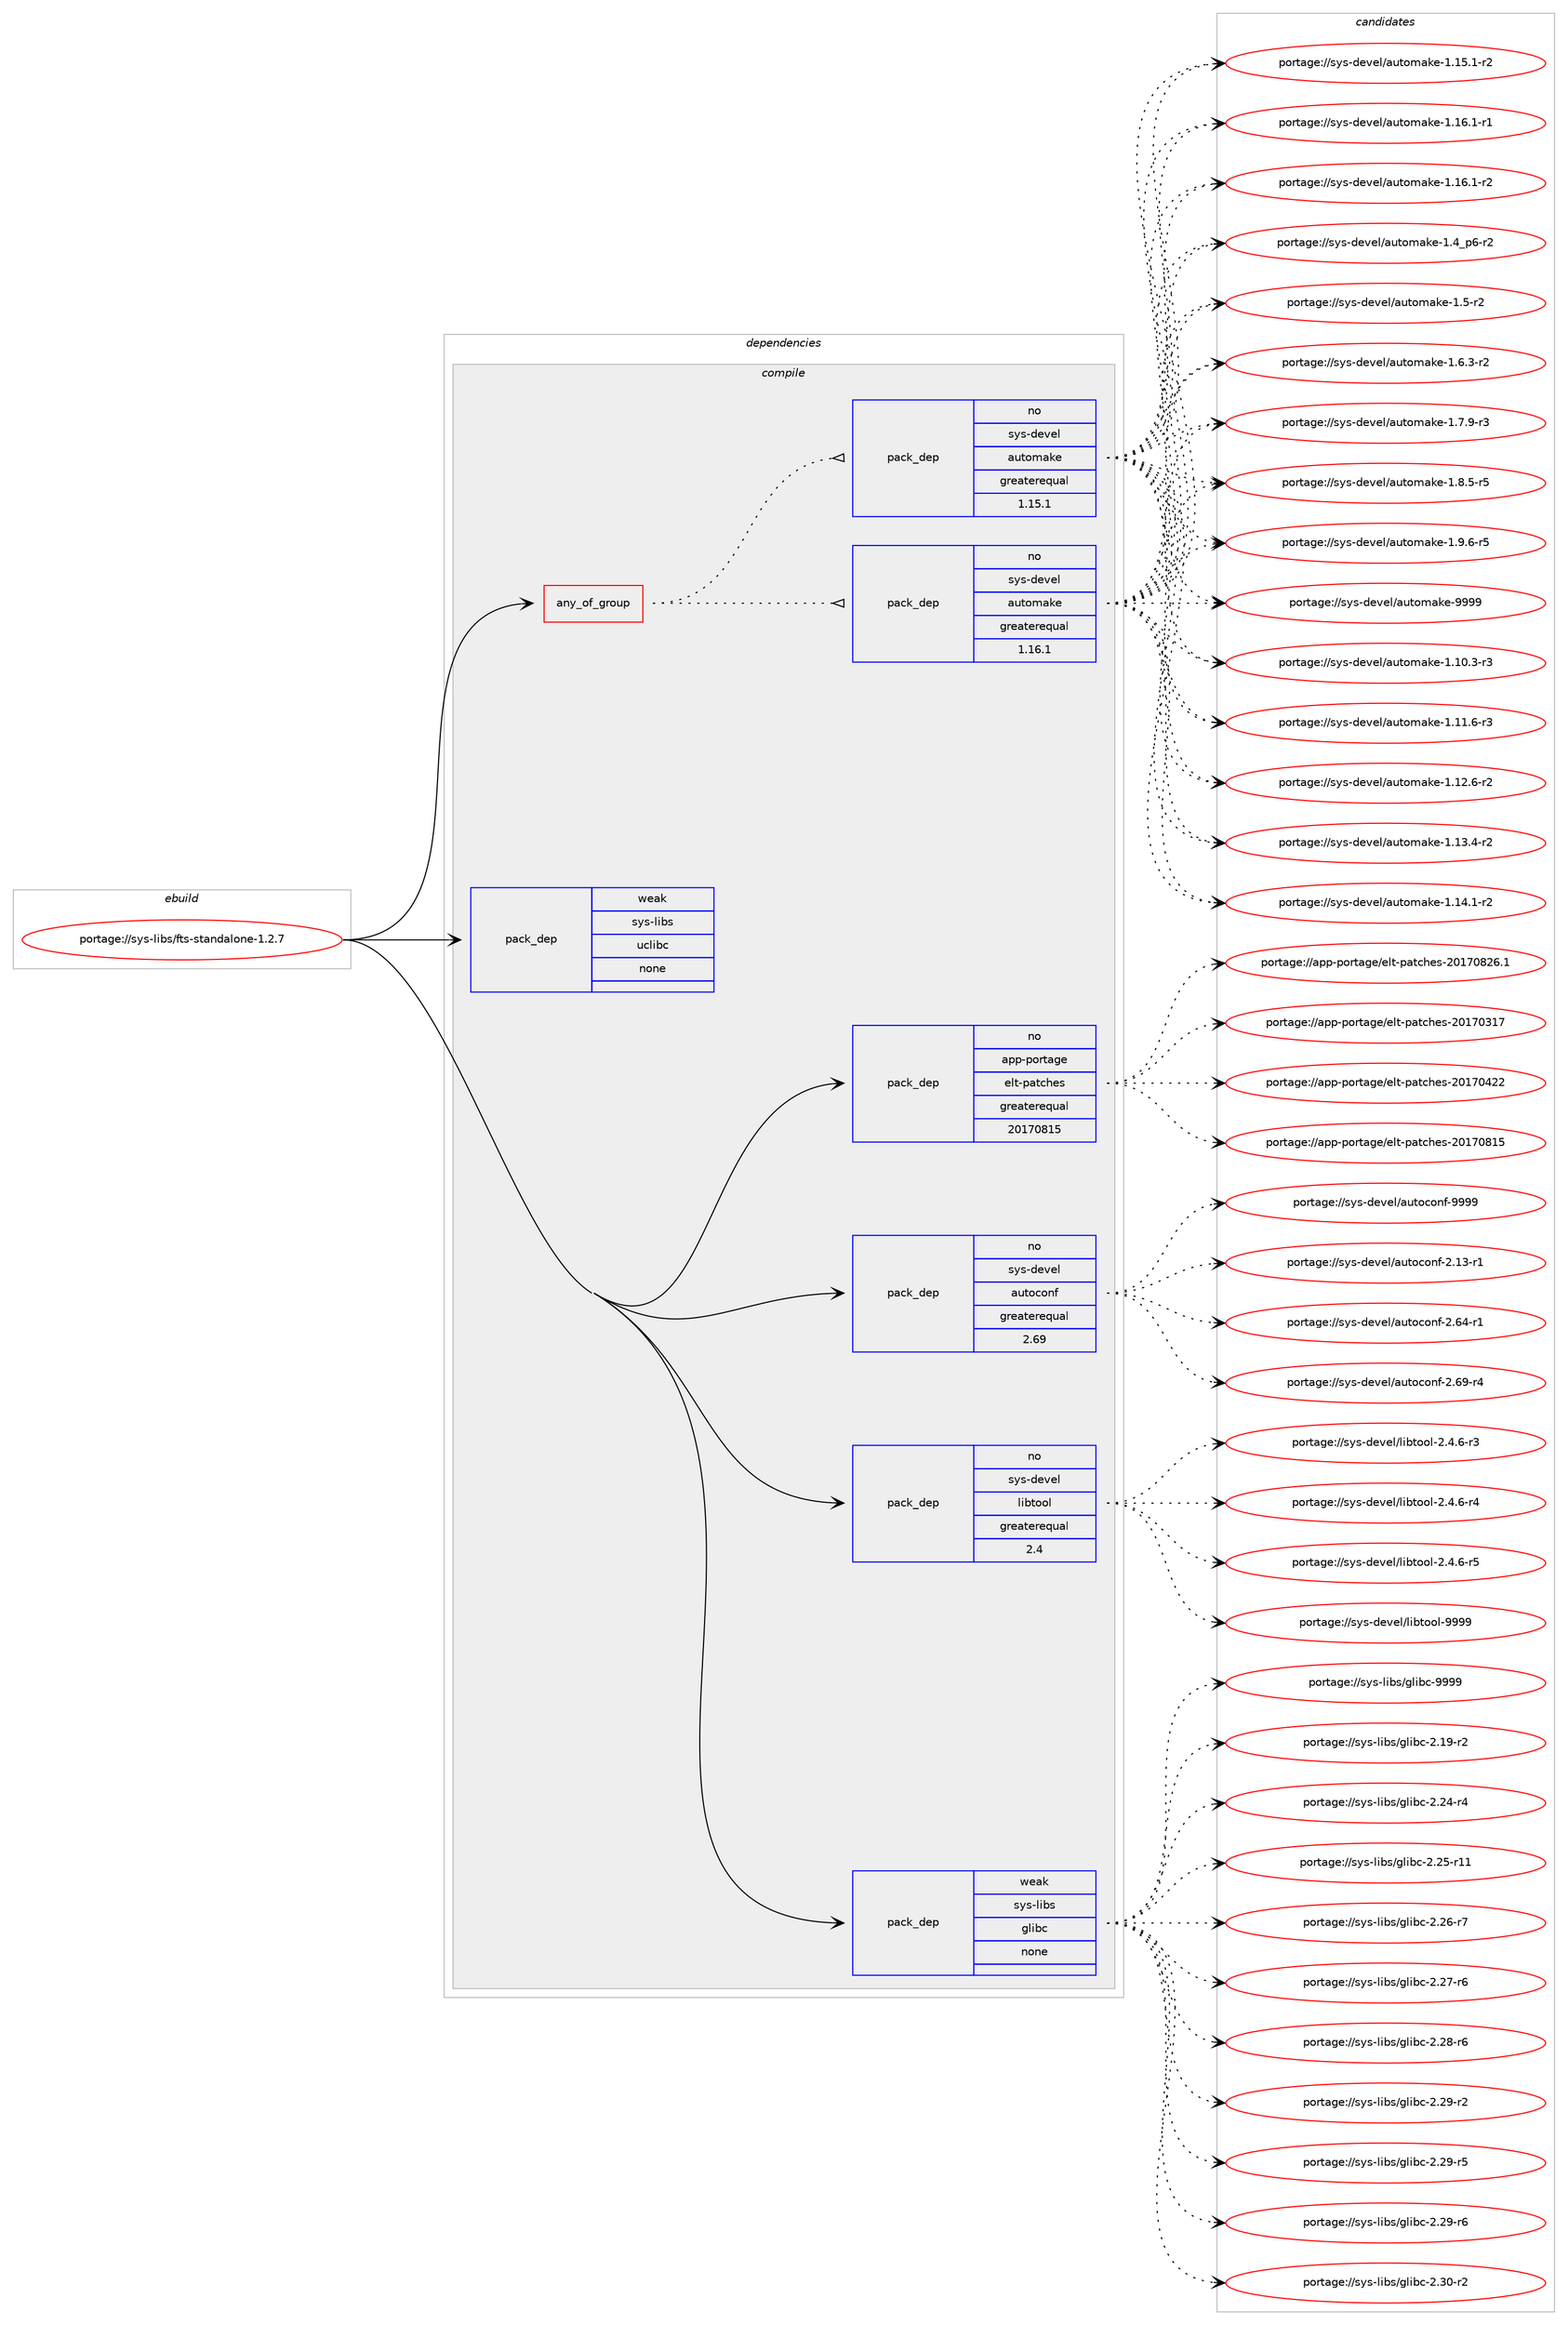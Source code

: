 digraph prolog {

# *************
# Graph options
# *************

newrank=true;
concentrate=true;
compound=true;
graph [rankdir=LR,fontname=Helvetica,fontsize=10,ranksep=1.5];#, ranksep=2.5, nodesep=0.2];
edge  [arrowhead=vee];
node  [fontname=Helvetica,fontsize=10];

# **********
# The ebuild
# **********

subgraph cluster_leftcol {
color=gray;
rank=same;
label=<<i>ebuild</i>>;
id [label="portage://sys-libs/fts-standalone-1.2.7", color=red, width=4, href="../sys-libs/fts-standalone-1.2.7.svg"];
}

# ****************
# The dependencies
# ****************

subgraph cluster_midcol {
color=gray;
label=<<i>dependencies</i>>;
subgraph cluster_compile {
fillcolor="#eeeeee";
style=filled;
label=<<i>compile</i>>;
subgraph any6986 {
dependency430195 [label=<<TABLE BORDER="0" CELLBORDER="1" CELLSPACING="0" CELLPADDING="4"><TR><TD CELLPADDING="10">any_of_group</TD></TR></TABLE>>, shape=none, color=red];subgraph pack318999 {
dependency430196 [label=<<TABLE BORDER="0" CELLBORDER="1" CELLSPACING="0" CELLPADDING="4" WIDTH="220"><TR><TD ROWSPAN="6" CELLPADDING="30">pack_dep</TD></TR><TR><TD WIDTH="110">no</TD></TR><TR><TD>sys-devel</TD></TR><TR><TD>automake</TD></TR><TR><TD>greaterequal</TD></TR><TR><TD>1.16.1</TD></TR></TABLE>>, shape=none, color=blue];
}
dependency430195:e -> dependency430196:w [weight=20,style="dotted",arrowhead="oinv"];
subgraph pack319000 {
dependency430197 [label=<<TABLE BORDER="0" CELLBORDER="1" CELLSPACING="0" CELLPADDING="4" WIDTH="220"><TR><TD ROWSPAN="6" CELLPADDING="30">pack_dep</TD></TR><TR><TD WIDTH="110">no</TD></TR><TR><TD>sys-devel</TD></TR><TR><TD>automake</TD></TR><TR><TD>greaterequal</TD></TR><TR><TD>1.15.1</TD></TR></TABLE>>, shape=none, color=blue];
}
dependency430195:e -> dependency430197:w [weight=20,style="dotted",arrowhead="oinv"];
}
id:e -> dependency430195:w [weight=20,style="solid",arrowhead="vee"];
subgraph pack319001 {
dependency430198 [label=<<TABLE BORDER="0" CELLBORDER="1" CELLSPACING="0" CELLPADDING="4" WIDTH="220"><TR><TD ROWSPAN="6" CELLPADDING="30">pack_dep</TD></TR><TR><TD WIDTH="110">no</TD></TR><TR><TD>app-portage</TD></TR><TR><TD>elt-patches</TD></TR><TR><TD>greaterequal</TD></TR><TR><TD>20170815</TD></TR></TABLE>>, shape=none, color=blue];
}
id:e -> dependency430198:w [weight=20,style="solid",arrowhead="vee"];
subgraph pack319002 {
dependency430199 [label=<<TABLE BORDER="0" CELLBORDER="1" CELLSPACING="0" CELLPADDING="4" WIDTH="220"><TR><TD ROWSPAN="6" CELLPADDING="30">pack_dep</TD></TR><TR><TD WIDTH="110">no</TD></TR><TR><TD>sys-devel</TD></TR><TR><TD>autoconf</TD></TR><TR><TD>greaterequal</TD></TR><TR><TD>2.69</TD></TR></TABLE>>, shape=none, color=blue];
}
id:e -> dependency430199:w [weight=20,style="solid",arrowhead="vee"];
subgraph pack319003 {
dependency430200 [label=<<TABLE BORDER="0" CELLBORDER="1" CELLSPACING="0" CELLPADDING="4" WIDTH="220"><TR><TD ROWSPAN="6" CELLPADDING="30">pack_dep</TD></TR><TR><TD WIDTH="110">no</TD></TR><TR><TD>sys-devel</TD></TR><TR><TD>libtool</TD></TR><TR><TD>greaterequal</TD></TR><TR><TD>2.4</TD></TR></TABLE>>, shape=none, color=blue];
}
id:e -> dependency430200:w [weight=20,style="solid",arrowhead="vee"];
subgraph pack319004 {
dependency430201 [label=<<TABLE BORDER="0" CELLBORDER="1" CELLSPACING="0" CELLPADDING="4" WIDTH="220"><TR><TD ROWSPAN="6" CELLPADDING="30">pack_dep</TD></TR><TR><TD WIDTH="110">weak</TD></TR><TR><TD>sys-libs</TD></TR><TR><TD>glibc</TD></TR><TR><TD>none</TD></TR><TR><TD></TD></TR></TABLE>>, shape=none, color=blue];
}
id:e -> dependency430201:w [weight=20,style="solid",arrowhead="vee"];
subgraph pack319005 {
dependency430202 [label=<<TABLE BORDER="0" CELLBORDER="1" CELLSPACING="0" CELLPADDING="4" WIDTH="220"><TR><TD ROWSPAN="6" CELLPADDING="30">pack_dep</TD></TR><TR><TD WIDTH="110">weak</TD></TR><TR><TD>sys-libs</TD></TR><TR><TD>uclibc</TD></TR><TR><TD>none</TD></TR><TR><TD></TD></TR></TABLE>>, shape=none, color=blue];
}
id:e -> dependency430202:w [weight=20,style="solid",arrowhead="vee"];
}
subgraph cluster_compileandrun {
fillcolor="#eeeeee";
style=filled;
label=<<i>compile and run</i>>;
}
subgraph cluster_run {
fillcolor="#eeeeee";
style=filled;
label=<<i>run</i>>;
}
}

# **************
# The candidates
# **************

subgraph cluster_choices {
rank=same;
color=gray;
label=<<i>candidates</i>>;

subgraph choice318999 {
color=black;
nodesep=1;
choiceportage11512111545100101118101108479711711611110997107101454946494846514511451 [label="portage://sys-devel/automake-1.10.3-r3", color=red, width=4,href="../sys-devel/automake-1.10.3-r3.svg"];
choiceportage11512111545100101118101108479711711611110997107101454946494946544511451 [label="portage://sys-devel/automake-1.11.6-r3", color=red, width=4,href="../sys-devel/automake-1.11.6-r3.svg"];
choiceportage11512111545100101118101108479711711611110997107101454946495046544511450 [label="portage://sys-devel/automake-1.12.6-r2", color=red, width=4,href="../sys-devel/automake-1.12.6-r2.svg"];
choiceportage11512111545100101118101108479711711611110997107101454946495146524511450 [label="portage://sys-devel/automake-1.13.4-r2", color=red, width=4,href="../sys-devel/automake-1.13.4-r2.svg"];
choiceportage11512111545100101118101108479711711611110997107101454946495246494511450 [label="portage://sys-devel/automake-1.14.1-r2", color=red, width=4,href="../sys-devel/automake-1.14.1-r2.svg"];
choiceportage11512111545100101118101108479711711611110997107101454946495346494511450 [label="portage://sys-devel/automake-1.15.1-r2", color=red, width=4,href="../sys-devel/automake-1.15.1-r2.svg"];
choiceportage11512111545100101118101108479711711611110997107101454946495446494511449 [label="portage://sys-devel/automake-1.16.1-r1", color=red, width=4,href="../sys-devel/automake-1.16.1-r1.svg"];
choiceportage11512111545100101118101108479711711611110997107101454946495446494511450 [label="portage://sys-devel/automake-1.16.1-r2", color=red, width=4,href="../sys-devel/automake-1.16.1-r2.svg"];
choiceportage115121115451001011181011084797117116111109971071014549465295112544511450 [label="portage://sys-devel/automake-1.4_p6-r2", color=red, width=4,href="../sys-devel/automake-1.4_p6-r2.svg"];
choiceportage11512111545100101118101108479711711611110997107101454946534511450 [label="portage://sys-devel/automake-1.5-r2", color=red, width=4,href="../sys-devel/automake-1.5-r2.svg"];
choiceportage115121115451001011181011084797117116111109971071014549465446514511450 [label="portage://sys-devel/automake-1.6.3-r2", color=red, width=4,href="../sys-devel/automake-1.6.3-r2.svg"];
choiceportage115121115451001011181011084797117116111109971071014549465546574511451 [label="portage://sys-devel/automake-1.7.9-r3", color=red, width=4,href="../sys-devel/automake-1.7.9-r3.svg"];
choiceportage115121115451001011181011084797117116111109971071014549465646534511453 [label="portage://sys-devel/automake-1.8.5-r5", color=red, width=4,href="../sys-devel/automake-1.8.5-r5.svg"];
choiceportage115121115451001011181011084797117116111109971071014549465746544511453 [label="portage://sys-devel/automake-1.9.6-r5", color=red, width=4,href="../sys-devel/automake-1.9.6-r5.svg"];
choiceportage115121115451001011181011084797117116111109971071014557575757 [label="portage://sys-devel/automake-9999", color=red, width=4,href="../sys-devel/automake-9999.svg"];
dependency430196:e -> choiceportage11512111545100101118101108479711711611110997107101454946494846514511451:w [style=dotted,weight="100"];
dependency430196:e -> choiceportage11512111545100101118101108479711711611110997107101454946494946544511451:w [style=dotted,weight="100"];
dependency430196:e -> choiceportage11512111545100101118101108479711711611110997107101454946495046544511450:w [style=dotted,weight="100"];
dependency430196:e -> choiceportage11512111545100101118101108479711711611110997107101454946495146524511450:w [style=dotted,weight="100"];
dependency430196:e -> choiceportage11512111545100101118101108479711711611110997107101454946495246494511450:w [style=dotted,weight="100"];
dependency430196:e -> choiceportage11512111545100101118101108479711711611110997107101454946495346494511450:w [style=dotted,weight="100"];
dependency430196:e -> choiceportage11512111545100101118101108479711711611110997107101454946495446494511449:w [style=dotted,weight="100"];
dependency430196:e -> choiceportage11512111545100101118101108479711711611110997107101454946495446494511450:w [style=dotted,weight="100"];
dependency430196:e -> choiceportage115121115451001011181011084797117116111109971071014549465295112544511450:w [style=dotted,weight="100"];
dependency430196:e -> choiceportage11512111545100101118101108479711711611110997107101454946534511450:w [style=dotted,weight="100"];
dependency430196:e -> choiceportage115121115451001011181011084797117116111109971071014549465446514511450:w [style=dotted,weight="100"];
dependency430196:e -> choiceportage115121115451001011181011084797117116111109971071014549465546574511451:w [style=dotted,weight="100"];
dependency430196:e -> choiceportage115121115451001011181011084797117116111109971071014549465646534511453:w [style=dotted,weight="100"];
dependency430196:e -> choiceportage115121115451001011181011084797117116111109971071014549465746544511453:w [style=dotted,weight="100"];
dependency430196:e -> choiceportage115121115451001011181011084797117116111109971071014557575757:w [style=dotted,weight="100"];
}
subgraph choice319000 {
color=black;
nodesep=1;
choiceportage11512111545100101118101108479711711611110997107101454946494846514511451 [label="portage://sys-devel/automake-1.10.3-r3", color=red, width=4,href="../sys-devel/automake-1.10.3-r3.svg"];
choiceportage11512111545100101118101108479711711611110997107101454946494946544511451 [label="portage://sys-devel/automake-1.11.6-r3", color=red, width=4,href="../sys-devel/automake-1.11.6-r3.svg"];
choiceportage11512111545100101118101108479711711611110997107101454946495046544511450 [label="portage://sys-devel/automake-1.12.6-r2", color=red, width=4,href="../sys-devel/automake-1.12.6-r2.svg"];
choiceportage11512111545100101118101108479711711611110997107101454946495146524511450 [label="portage://sys-devel/automake-1.13.4-r2", color=red, width=4,href="../sys-devel/automake-1.13.4-r2.svg"];
choiceportage11512111545100101118101108479711711611110997107101454946495246494511450 [label="portage://sys-devel/automake-1.14.1-r2", color=red, width=4,href="../sys-devel/automake-1.14.1-r2.svg"];
choiceportage11512111545100101118101108479711711611110997107101454946495346494511450 [label="portage://sys-devel/automake-1.15.1-r2", color=red, width=4,href="../sys-devel/automake-1.15.1-r2.svg"];
choiceportage11512111545100101118101108479711711611110997107101454946495446494511449 [label="portage://sys-devel/automake-1.16.1-r1", color=red, width=4,href="../sys-devel/automake-1.16.1-r1.svg"];
choiceportage11512111545100101118101108479711711611110997107101454946495446494511450 [label="portage://sys-devel/automake-1.16.1-r2", color=red, width=4,href="../sys-devel/automake-1.16.1-r2.svg"];
choiceportage115121115451001011181011084797117116111109971071014549465295112544511450 [label="portage://sys-devel/automake-1.4_p6-r2", color=red, width=4,href="../sys-devel/automake-1.4_p6-r2.svg"];
choiceportage11512111545100101118101108479711711611110997107101454946534511450 [label="portage://sys-devel/automake-1.5-r2", color=red, width=4,href="../sys-devel/automake-1.5-r2.svg"];
choiceportage115121115451001011181011084797117116111109971071014549465446514511450 [label="portage://sys-devel/automake-1.6.3-r2", color=red, width=4,href="../sys-devel/automake-1.6.3-r2.svg"];
choiceportage115121115451001011181011084797117116111109971071014549465546574511451 [label="portage://sys-devel/automake-1.7.9-r3", color=red, width=4,href="../sys-devel/automake-1.7.9-r3.svg"];
choiceportage115121115451001011181011084797117116111109971071014549465646534511453 [label="portage://sys-devel/automake-1.8.5-r5", color=red, width=4,href="../sys-devel/automake-1.8.5-r5.svg"];
choiceportage115121115451001011181011084797117116111109971071014549465746544511453 [label="portage://sys-devel/automake-1.9.6-r5", color=red, width=4,href="../sys-devel/automake-1.9.6-r5.svg"];
choiceportage115121115451001011181011084797117116111109971071014557575757 [label="portage://sys-devel/automake-9999", color=red, width=4,href="../sys-devel/automake-9999.svg"];
dependency430197:e -> choiceportage11512111545100101118101108479711711611110997107101454946494846514511451:w [style=dotted,weight="100"];
dependency430197:e -> choiceportage11512111545100101118101108479711711611110997107101454946494946544511451:w [style=dotted,weight="100"];
dependency430197:e -> choiceportage11512111545100101118101108479711711611110997107101454946495046544511450:w [style=dotted,weight="100"];
dependency430197:e -> choiceportage11512111545100101118101108479711711611110997107101454946495146524511450:w [style=dotted,weight="100"];
dependency430197:e -> choiceportage11512111545100101118101108479711711611110997107101454946495246494511450:w [style=dotted,weight="100"];
dependency430197:e -> choiceportage11512111545100101118101108479711711611110997107101454946495346494511450:w [style=dotted,weight="100"];
dependency430197:e -> choiceportage11512111545100101118101108479711711611110997107101454946495446494511449:w [style=dotted,weight="100"];
dependency430197:e -> choiceportage11512111545100101118101108479711711611110997107101454946495446494511450:w [style=dotted,weight="100"];
dependency430197:e -> choiceportage115121115451001011181011084797117116111109971071014549465295112544511450:w [style=dotted,weight="100"];
dependency430197:e -> choiceportage11512111545100101118101108479711711611110997107101454946534511450:w [style=dotted,weight="100"];
dependency430197:e -> choiceportage115121115451001011181011084797117116111109971071014549465446514511450:w [style=dotted,weight="100"];
dependency430197:e -> choiceportage115121115451001011181011084797117116111109971071014549465546574511451:w [style=dotted,weight="100"];
dependency430197:e -> choiceportage115121115451001011181011084797117116111109971071014549465646534511453:w [style=dotted,weight="100"];
dependency430197:e -> choiceportage115121115451001011181011084797117116111109971071014549465746544511453:w [style=dotted,weight="100"];
dependency430197:e -> choiceportage115121115451001011181011084797117116111109971071014557575757:w [style=dotted,weight="100"];
}
subgraph choice319001 {
color=black;
nodesep=1;
choiceportage97112112451121111141169710310147101108116451129711699104101115455048495548514955 [label="portage://app-portage/elt-patches-20170317", color=red, width=4,href="../app-portage/elt-patches-20170317.svg"];
choiceportage97112112451121111141169710310147101108116451129711699104101115455048495548525050 [label="portage://app-portage/elt-patches-20170422", color=red, width=4,href="../app-portage/elt-patches-20170422.svg"];
choiceportage97112112451121111141169710310147101108116451129711699104101115455048495548564953 [label="portage://app-portage/elt-patches-20170815", color=red, width=4,href="../app-portage/elt-patches-20170815.svg"];
choiceportage971121124511211111411697103101471011081164511297116991041011154550484955485650544649 [label="portage://app-portage/elt-patches-20170826.1", color=red, width=4,href="../app-portage/elt-patches-20170826.1.svg"];
dependency430198:e -> choiceportage97112112451121111141169710310147101108116451129711699104101115455048495548514955:w [style=dotted,weight="100"];
dependency430198:e -> choiceportage97112112451121111141169710310147101108116451129711699104101115455048495548525050:w [style=dotted,weight="100"];
dependency430198:e -> choiceportage97112112451121111141169710310147101108116451129711699104101115455048495548564953:w [style=dotted,weight="100"];
dependency430198:e -> choiceportage971121124511211111411697103101471011081164511297116991041011154550484955485650544649:w [style=dotted,weight="100"];
}
subgraph choice319002 {
color=black;
nodesep=1;
choiceportage1151211154510010111810110847971171161119911111010245504649514511449 [label="portage://sys-devel/autoconf-2.13-r1", color=red, width=4,href="../sys-devel/autoconf-2.13-r1.svg"];
choiceportage1151211154510010111810110847971171161119911111010245504654524511449 [label="portage://sys-devel/autoconf-2.64-r1", color=red, width=4,href="../sys-devel/autoconf-2.64-r1.svg"];
choiceportage1151211154510010111810110847971171161119911111010245504654574511452 [label="portage://sys-devel/autoconf-2.69-r4", color=red, width=4,href="../sys-devel/autoconf-2.69-r4.svg"];
choiceportage115121115451001011181011084797117116111991111101024557575757 [label="portage://sys-devel/autoconf-9999", color=red, width=4,href="../sys-devel/autoconf-9999.svg"];
dependency430199:e -> choiceportage1151211154510010111810110847971171161119911111010245504649514511449:w [style=dotted,weight="100"];
dependency430199:e -> choiceportage1151211154510010111810110847971171161119911111010245504654524511449:w [style=dotted,weight="100"];
dependency430199:e -> choiceportage1151211154510010111810110847971171161119911111010245504654574511452:w [style=dotted,weight="100"];
dependency430199:e -> choiceportage115121115451001011181011084797117116111991111101024557575757:w [style=dotted,weight="100"];
}
subgraph choice319003 {
color=black;
nodesep=1;
choiceportage1151211154510010111810110847108105981161111111084550465246544511451 [label="portage://sys-devel/libtool-2.4.6-r3", color=red, width=4,href="../sys-devel/libtool-2.4.6-r3.svg"];
choiceportage1151211154510010111810110847108105981161111111084550465246544511452 [label="portage://sys-devel/libtool-2.4.6-r4", color=red, width=4,href="../sys-devel/libtool-2.4.6-r4.svg"];
choiceportage1151211154510010111810110847108105981161111111084550465246544511453 [label="portage://sys-devel/libtool-2.4.6-r5", color=red, width=4,href="../sys-devel/libtool-2.4.6-r5.svg"];
choiceportage1151211154510010111810110847108105981161111111084557575757 [label="portage://sys-devel/libtool-9999", color=red, width=4,href="../sys-devel/libtool-9999.svg"];
dependency430200:e -> choiceportage1151211154510010111810110847108105981161111111084550465246544511451:w [style=dotted,weight="100"];
dependency430200:e -> choiceportage1151211154510010111810110847108105981161111111084550465246544511452:w [style=dotted,weight="100"];
dependency430200:e -> choiceportage1151211154510010111810110847108105981161111111084550465246544511453:w [style=dotted,weight="100"];
dependency430200:e -> choiceportage1151211154510010111810110847108105981161111111084557575757:w [style=dotted,weight="100"];
}
subgraph choice319004 {
color=black;
nodesep=1;
choiceportage115121115451081059811547103108105989945504649574511450 [label="portage://sys-libs/glibc-2.19-r2", color=red, width=4,href="../sys-libs/glibc-2.19-r2.svg"];
choiceportage115121115451081059811547103108105989945504650524511452 [label="portage://sys-libs/glibc-2.24-r4", color=red, width=4,href="../sys-libs/glibc-2.24-r4.svg"];
choiceportage11512111545108105981154710310810598994550465053451144949 [label="portage://sys-libs/glibc-2.25-r11", color=red, width=4,href="../sys-libs/glibc-2.25-r11.svg"];
choiceportage115121115451081059811547103108105989945504650544511455 [label="portage://sys-libs/glibc-2.26-r7", color=red, width=4,href="../sys-libs/glibc-2.26-r7.svg"];
choiceportage115121115451081059811547103108105989945504650554511454 [label="portage://sys-libs/glibc-2.27-r6", color=red, width=4,href="../sys-libs/glibc-2.27-r6.svg"];
choiceportage115121115451081059811547103108105989945504650564511454 [label="portage://sys-libs/glibc-2.28-r6", color=red, width=4,href="../sys-libs/glibc-2.28-r6.svg"];
choiceportage115121115451081059811547103108105989945504650574511450 [label="portage://sys-libs/glibc-2.29-r2", color=red, width=4,href="../sys-libs/glibc-2.29-r2.svg"];
choiceportage115121115451081059811547103108105989945504650574511453 [label="portage://sys-libs/glibc-2.29-r5", color=red, width=4,href="../sys-libs/glibc-2.29-r5.svg"];
choiceportage115121115451081059811547103108105989945504650574511454 [label="portage://sys-libs/glibc-2.29-r6", color=red, width=4,href="../sys-libs/glibc-2.29-r6.svg"];
choiceportage115121115451081059811547103108105989945504651484511450 [label="portage://sys-libs/glibc-2.30-r2", color=red, width=4,href="../sys-libs/glibc-2.30-r2.svg"];
choiceportage11512111545108105981154710310810598994557575757 [label="portage://sys-libs/glibc-9999", color=red, width=4,href="../sys-libs/glibc-9999.svg"];
dependency430201:e -> choiceportage115121115451081059811547103108105989945504649574511450:w [style=dotted,weight="100"];
dependency430201:e -> choiceportage115121115451081059811547103108105989945504650524511452:w [style=dotted,weight="100"];
dependency430201:e -> choiceportage11512111545108105981154710310810598994550465053451144949:w [style=dotted,weight="100"];
dependency430201:e -> choiceportage115121115451081059811547103108105989945504650544511455:w [style=dotted,weight="100"];
dependency430201:e -> choiceportage115121115451081059811547103108105989945504650554511454:w [style=dotted,weight="100"];
dependency430201:e -> choiceportage115121115451081059811547103108105989945504650564511454:w [style=dotted,weight="100"];
dependency430201:e -> choiceportage115121115451081059811547103108105989945504650574511450:w [style=dotted,weight="100"];
dependency430201:e -> choiceportage115121115451081059811547103108105989945504650574511453:w [style=dotted,weight="100"];
dependency430201:e -> choiceportage115121115451081059811547103108105989945504650574511454:w [style=dotted,weight="100"];
dependency430201:e -> choiceportage115121115451081059811547103108105989945504651484511450:w [style=dotted,weight="100"];
dependency430201:e -> choiceportage11512111545108105981154710310810598994557575757:w [style=dotted,weight="100"];
}
subgraph choice319005 {
color=black;
nodesep=1;
}
}

}
